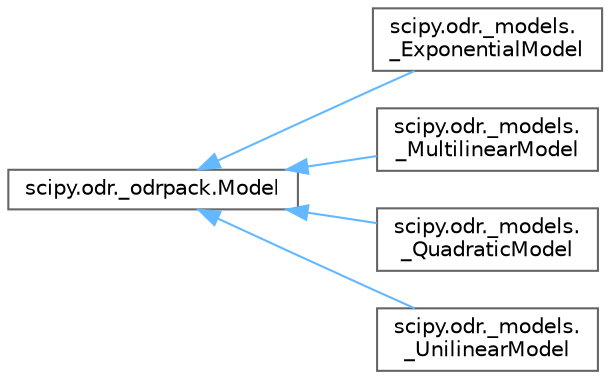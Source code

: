 digraph "Graphical Class Hierarchy"
{
 // LATEX_PDF_SIZE
  bgcolor="transparent";
  edge [fontname=Helvetica,fontsize=10,labelfontname=Helvetica,labelfontsize=10];
  node [fontname=Helvetica,fontsize=10,shape=box,height=0.2,width=0.4];
  rankdir="LR";
  Node0 [id="Node000000",label="scipy.odr._odrpack.Model",height=0.2,width=0.4,color="grey40", fillcolor="white", style="filled",URL="$dd/d13/classscipy_1_1odr_1_1__odrpack_1_1Model.html",tooltip=" "];
  Node0 -> Node1 [id="edge5201_Node000000_Node000001",dir="back",color="steelblue1",style="solid",tooltip=" "];
  Node1 [id="Node000001",label="scipy.odr._models.\l_ExponentialModel",height=0.2,width=0.4,color="grey40", fillcolor="white", style="filled",URL="$d2/de5/classscipy_1_1odr_1_1__models_1_1__ExponentialModel.html",tooltip=" "];
  Node0 -> Node2 [id="edge5202_Node000000_Node000002",dir="back",color="steelblue1",style="solid",tooltip=" "];
  Node2 [id="Node000002",label="scipy.odr._models.\l_MultilinearModel",height=0.2,width=0.4,color="grey40", fillcolor="white", style="filled",URL="$d4/dd8/classscipy_1_1odr_1_1__models_1_1__MultilinearModel.html",tooltip=" "];
  Node0 -> Node3 [id="edge5203_Node000000_Node000003",dir="back",color="steelblue1",style="solid",tooltip=" "];
  Node3 [id="Node000003",label="scipy.odr._models.\l_QuadraticModel",height=0.2,width=0.4,color="grey40", fillcolor="white", style="filled",URL="$d8/d24/classscipy_1_1odr_1_1__models_1_1__QuadraticModel.html",tooltip=" "];
  Node0 -> Node4 [id="edge5204_Node000000_Node000004",dir="back",color="steelblue1",style="solid",tooltip=" "];
  Node4 [id="Node000004",label="scipy.odr._models.\l_UnilinearModel",height=0.2,width=0.4,color="grey40", fillcolor="white", style="filled",URL="$da/d02/classscipy_1_1odr_1_1__models_1_1__UnilinearModel.html",tooltip=" "];
}

